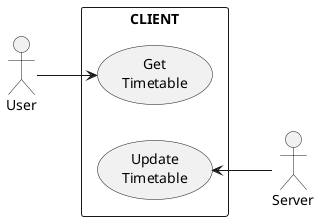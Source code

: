 @startuml
left to right direction

skinparam packageStyle rectangle

actor User
actor Server

rectangle CLIENT {
    User --> (Get\nTimetable)
    (Update\nTimetable) <-- Server
}
@enduml